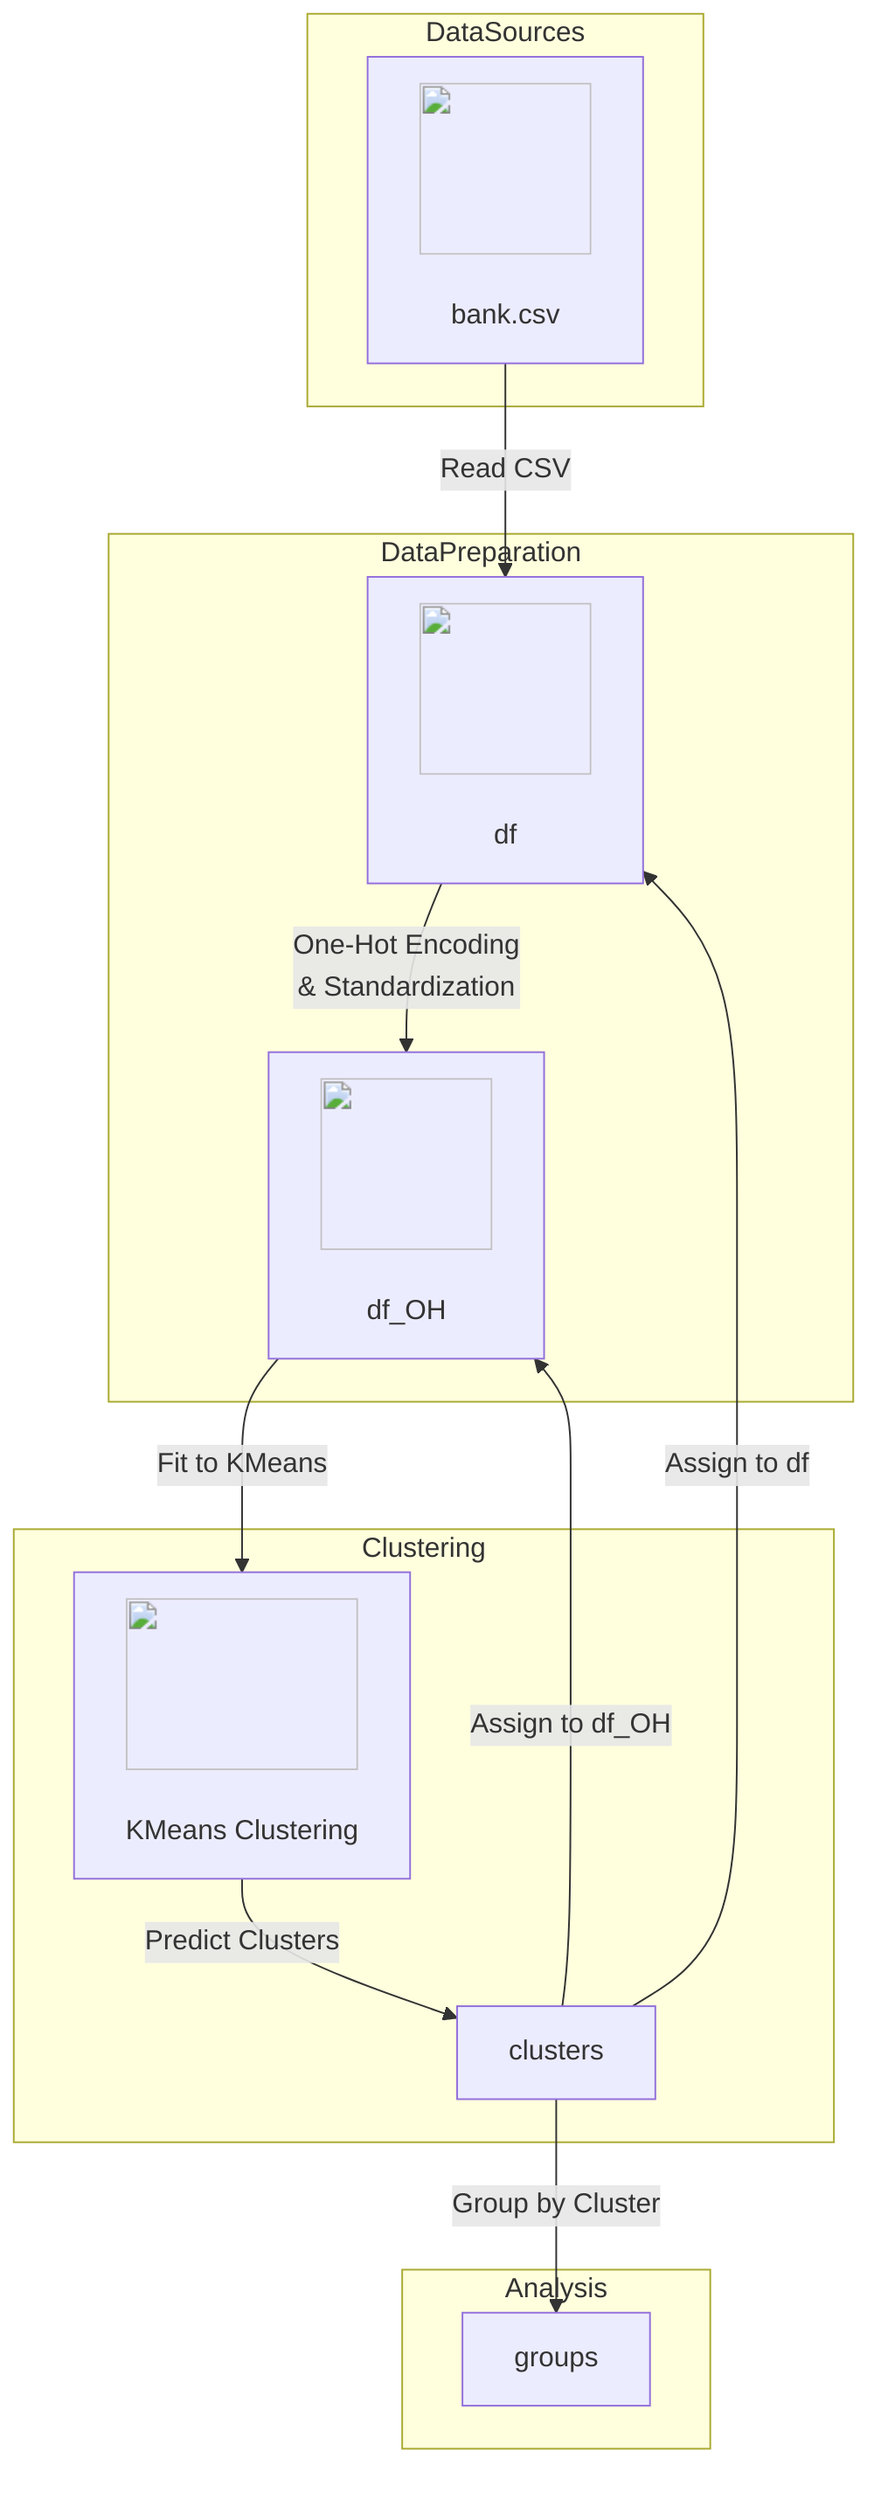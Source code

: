 flowchart TD
    subgraph DataSources
        DS1["<img src='icons/file.svg' width=100 height=100/> <br/> bank.csv"]
    end

    subgraph DataPreparation
        DF["<img src='icons/table.svg' width=100 height=100/> <br/> df"]
        df_OH["<img src='icons/table.svg' width=100 height=100/> <br/> df_OH"]
    end

    subgraph Clustering
        KMeans["<img src='icons/brain.svg' width=100 height=100/> <br/> KMeans Clustering"]
        Clusters["clusters"]
    end

    subgraph Analysis
        Groups["groups"]
    end

    DS1 -->|"Read CSV"| DF
    DF -->|"One-Hot Encoding\n& Standardization"| df_OH
    df_OH -->|"Fit to KMeans"| KMeans
    KMeans -->|"Predict Clusters"| Clusters
    Clusters -->|"Assign to df"| DF
    Clusters -->|"Assign to df_OH"| df_OH
    Clusters -->|"Group by Cluster"| Groups
